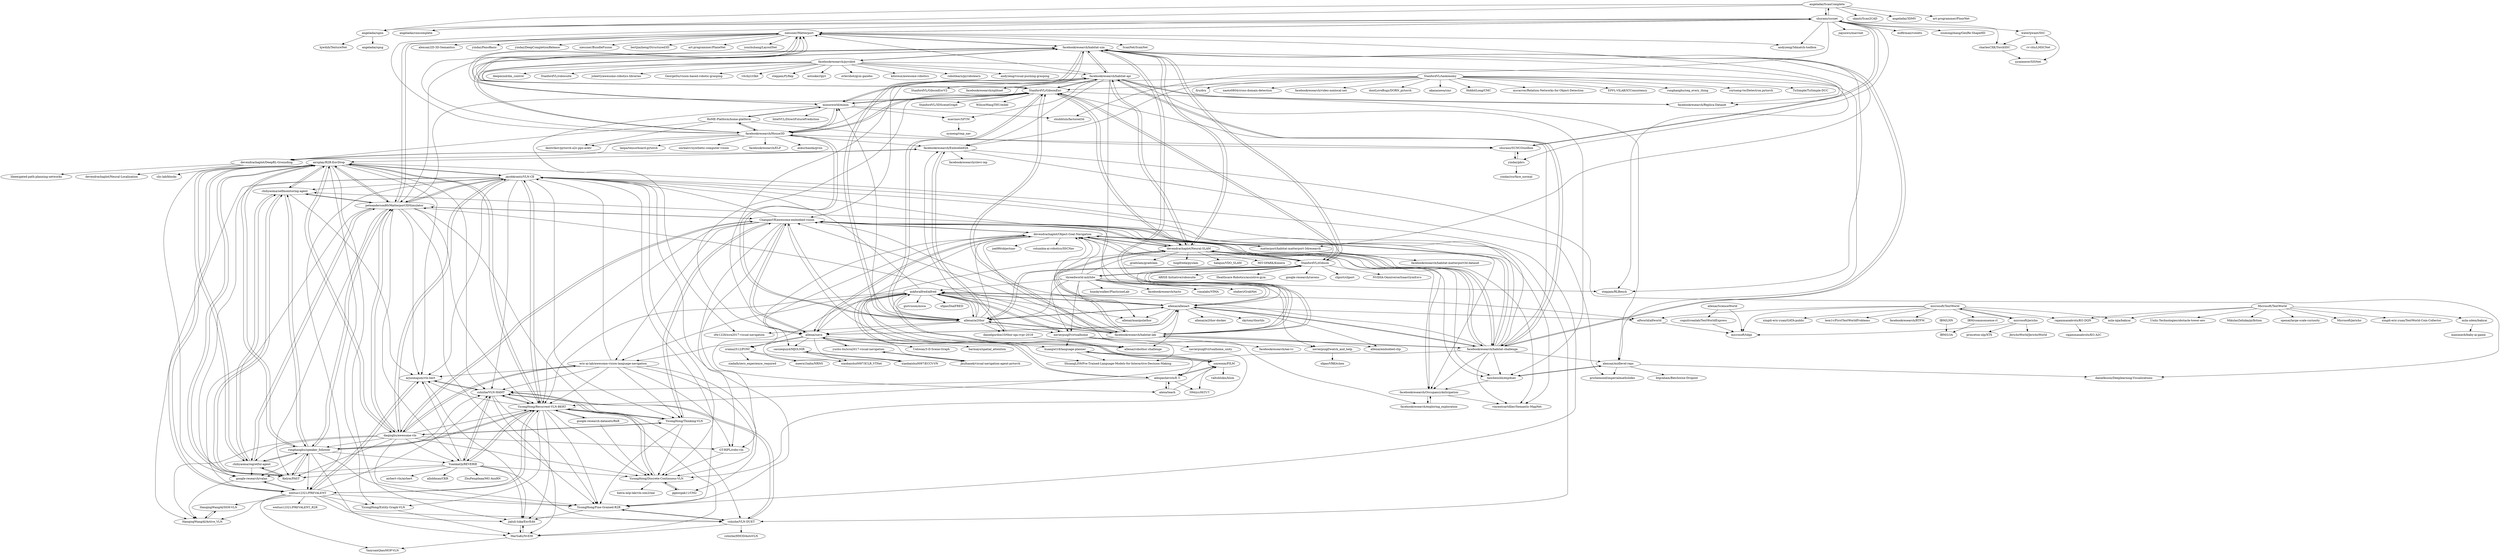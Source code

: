 digraph G {
"angeladai/ScanComplete" -> "angeladai/sgnn"
"angeladai/ScanComplete" -> "shurans/sscnet"
"angeladai/ScanComplete" -> "angeladai/cnncomplete" ["e"=1]
"angeladai/ScanComplete" -> "skanti/Scan2CAD" ["e"=1]
"angeladai/ScanComplete" -> "angeladai/3DMV" ["e"=1]
"angeladai/ScanComplete" -> "art-programmer/FloorNet" ["e"=1]
"facebookresearch/pyrobot" -> "facebookresearch/habitat-sim"
"facebookresearch/pyrobot" -> "stepjam/RLBench" ["e"=1]
"facebookresearch/pyrobot" -> "jslee02/awesome-robotics-libraries" ["e"=1]
"facebookresearch/pyrobot" -> "GeorgeDu/vision-based-robotic-grasping" ["e"=1]
"facebookresearch/pyrobot" -> "vitchyr/rlkit" ["e"=1]
"facebookresearch/pyrobot" -> "stepjam/PyRep" ["e"=1]
"facebookresearch/pyrobot" -> "astooke/rlpyt" ["e"=1]
"facebookresearch/pyrobot" -> "erlerobot/gym-gazebo" ["e"=1]
"facebookresearch/pyrobot" -> "facebookresearch/habitat-api"
"facebookresearch/pyrobot" -> "kiloreux/awesome-robotics" ["e"=1]
"facebookresearch/pyrobot" -> "robotlearn/pyrobolearn" ["e"=1]
"facebookresearch/pyrobot" -> "andyzeng/visual-pushing-grasping" ["e"=1]
"facebookresearch/pyrobot" -> "deepmind/dm_control" ["e"=1]
"facebookresearch/pyrobot" -> "StanfordVL/GibsonEnv"
"facebookresearch/pyrobot" -> "StanfordVL/robosuite" ["e"=1]
"HoME-Platform/home-platform" -> "minosworld/minos"
"HoME-Platform/home-platform" -> "devendrachaplot/DeepRL-Grounding"
"HoME-Platform/home-platform" -> "shurans/SUNCGtoolbox"
"HoME-Platform/home-platform" -> "ikostrikov/pytorch-a2c-ppo-acktr" ["e"=1]
"HoME-Platform/home-platform" -> "facebookresearch/House3D"
"threedworld-mit/tdw" -> "askforalfred/alfred"
"threedworld-mit/tdw" -> "allenai/allenact"
"threedworld-mit/tdw" -> "StanfordVL/iGibson"
"threedworld-mit/tdw" -> "xavierpuigf/watch_and_help"
"threedworld-mit/tdw" -> "devendrachaplot/Object-Goal-Navigation"
"threedworld-mit/tdw" -> "stepjam/RLBench" ["e"=1]
"threedworld-mit/tdw" -> "devendrachaplot/Neural-SLAM"
"threedworld-mit/tdw" -> "hzaskywalker/PlasticineLab" ["e"=1]
"threedworld-mit/tdw" -> "allenai/ai2thor"
"threedworld-mit/tdw" -> "facebookresearch/tacto" ["e"=1]
"threedworld-mit/tdw" -> "allenai/manipulathor"
"threedworld-mit/tdw" -> "vimalabs/VIMA" ["e"=1]
"threedworld-mit/tdw" -> "otaheri/GrabNet" ["e"=1]
"threedworld-mit/tdw" -> "xavierpuigf/virtualhome"
"facebookresearch/habitat-challenge" -> "facebookresearch/habitat-api"
"facebookresearch/habitat-challenge" -> "facebookresearch/habitat-lab"
"facebookresearch/habitat-challenge" -> "facebookresearch/habitat-sim"
"facebookresearch/habitat-challenge" -> "devendrachaplot/Object-Goal-Navigation"
"facebookresearch/habitat-challenge" -> "allenai/allenact"
"facebookresearch/habitat-challenge" -> "facebookresearch/OccupancyAnticipation"
"facebookresearch/habitat-challenge" -> "devendrachaplot/Neural-SLAM"
"facebookresearch/habitat-challenge" -> "taochenshh/exp4nav"
"facebookresearch/habitat-challenge" -> "vincentcartillier/Semantic-MapNet"
"facebookresearch/habitat-challenge" -> "ChanganVR/awesome-embodied-vision"
"facebookresearch/habitat-challenge" -> "jacobkrantz/VLN-CE"
"facebookresearch/habitat-challenge" -> "alexsax/midlevel-reps"
"facebookresearch/habitat-challenge" -> "askforalfred/alfred"
"facebookresearch/habitat-challenge" -> "chihyaoma/selfmonitoring-agent"
"facebookresearch/habitat-challenge" -> "YicongHong/Recurrent-VLN-BERT"
"facebookresearch/habitat-lab" -> "facebookresearch/habitat-sim"
"facebookresearch/habitat-lab" -> "facebookresearch/habitat-challenge"
"facebookresearch/habitat-lab" -> "devendrachaplot/Object-Goal-Navigation"
"facebookresearch/habitat-lab" -> "jacobkrantz/VLN-CE"
"facebookresearch/habitat-lab" -> "devendrachaplot/Neural-SLAM"
"facebookresearch/habitat-lab" -> "StanfordVL/iGibson"
"facebookresearch/habitat-lab" -> "StanfordVL/GibsonEnv"
"facebookresearch/habitat-lab" -> "allenai/ai2thor"
"facebookresearch/habitat-lab" -> "ChanganVR/awesome-embodied-vision"
"facebookresearch/habitat-lab" -> "eric-ai-lab/awesome-vision-language-navigation"
"facebookresearch/habitat-lab" -> "peteanderson80/Matterport3DSimulator"
"facebookresearch/habitat-lab" -> "askforalfred/alfred"
"facebookresearch/habitat-lab" -> "facebookresearch/eai-vc" ["e"=1]
"facebookresearch/habitat-lab" -> "allenai/allenact"
"facebookresearch/habitat-lab" -> "allenai/embodied-clip"
"facebookresearch/habitat-sim" -> "facebookresearch/habitat-lab"
"facebookresearch/habitat-sim" -> "facebookresearch/habitat-api"
"facebookresearch/habitat-sim" -> "facebookresearch/Replica-Dataset" ["e"=1]
"facebookresearch/habitat-sim" -> "facebookresearch/habitat-challenge"
"facebookresearch/habitat-sim" -> "StanfordVL/GibsonEnv"
"facebookresearch/habitat-sim" -> "devendrachaplot/Neural-SLAM"
"facebookresearch/habitat-sim" -> "niessner/Matterport"
"facebookresearch/habitat-sim" -> "facebookresearch/pyrobot"
"facebookresearch/habitat-sim" -> "allenai/ai2thor"
"facebookresearch/habitat-sim" -> "StanfordVL/iGibson"
"facebookresearch/habitat-sim" -> "facebookresearch/House3D"
"facebookresearch/habitat-sim" -> "peteanderson80/Matterport3DSimulator"
"facebookresearch/habitat-sim" -> "ChanganVR/awesome-embodied-vision"
"facebookresearch/habitat-sim" -> "stepjam/RLBench" ["e"=1]
"facebookresearch/habitat-sim" -> "matterport/habitat-matterport-3dresearch"
"StanfordVL/GibsonEnv" -> "facebookresearch/habitat-sim"
"StanfordVL/GibsonEnv" -> "minosworld/minos"
"StanfordVL/GibsonEnv" -> "facebookresearch/House3D"
"StanfordVL/GibsonEnv" -> "niessner/Matterport"
"StanfordVL/GibsonEnv" -> "facebookresearch/habitat-api"
"StanfordVL/GibsonEnv" -> "StanfordVL/iGibson"
"StanfordVL/GibsonEnv" -> "allenai/ai2thor"
"StanfordVL/GibsonEnv" -> "devendrachaplot/Neural-SLAM"
"StanfordVL/GibsonEnv" -> "facebookresearch/habitat-lab"
"StanfordVL/GibsonEnv" -> "facebookresearch/habitat-challenge"
"StanfordVL/GibsonEnv" -> "peteanderson80/Matterport3DSimulator"
"StanfordVL/GibsonEnv" -> "allenai/savn"
"StanfordVL/GibsonEnv" -> "facebookresearch/Replica-Dataset" ["e"=1]
"StanfordVL/GibsonEnv" -> "StanfordVL/3DSceneGraph" ["e"=1]
"StanfordVL/GibsonEnv" -> "WilsonWangTHU/mbbl" ["e"=1]
"microsoft/TextWorld" -> "microsoft/jericho"
"microsoft/TextWorld" -> "IBM/commonsense-rl"
"microsoft/TextWorld" -> "rajammanabrolu/KG-DQN"
"microsoft/TextWorld" -> "xingdi-eric-yuan/GATA-public"
"microsoft/TextWorld" -> "microsoft/tdqn"
"microsoft/TextWorld" -> "leox1v/FirstTextWorldProblems"
"microsoft/TextWorld" -> "facebookresearch/RTFM"
"microsoft/TextWorld" -> "mila-iqia/babyai" ["e"=1]
"microsoft/TextWorld" -> "alfworld/alfworld"
"facebookresearch/House3D" -> "minosworld/minos"
"facebookresearch/House3D" -> "allenai/ai2thor"
"facebookresearch/House3D" -> "StanfordVL/GibsonEnv"
"facebookresearch/House3D" -> "facebookresearch/EmbodiedQA"
"facebookresearch/House3D" -> "facebookresearch/habitat-sim"
"facebookresearch/House3D" -> "shurans/SUNCGtoolbox"
"facebookresearch/House3D" -> "devendrachaplot/DeepRL-Grounding"
"facebookresearch/House3D" -> "niessner/Matterport"
"facebookresearch/House3D" -> "ikostrikov/pytorch-a2c-ppo-acktr" ["e"=1]
"facebookresearch/House3D" -> "HoME-Platform/home-platform"
"facebookresearch/House3D" -> "unrealcv/synthetic-computer-vision" ["e"=1]
"facebookresearch/House3D" -> "facebookresearch/ELF" ["e"=1]
"facebookresearch/House3D" -> "ankurhanda/gvnn" ["e"=1]
"facebookresearch/House3D" -> "lanpa/tensorboard-pytorch" ["e"=1]
"facebookresearch/House3D" -> "shurans/sscnet"
"devendrachaplot/Neural-SLAM" -> "devendrachaplot/Object-Goal-Navigation"
"devendrachaplot/Neural-SLAM" -> "taochenshh/exp4nav"
"devendrachaplot/Neural-SLAM" -> "facebookresearch/habitat-sim"
"devendrachaplot/Neural-SLAM" -> "facebookresearch/OccupancyAnticipation"
"devendrachaplot/Neural-SLAM" -> "facebookresearch/habitat-challenge"
"devendrachaplot/Neural-SLAM" -> "ChanganVR/awesome-embodied-vision"
"devendrachaplot/Neural-SLAM" -> "gradslam/gradslam" ["e"=1]
"devendrachaplot/Neural-SLAM" -> "facebookresearch/habitat-lab"
"devendrachaplot/Neural-SLAM" -> "luigifreda/pyslam" ["e"=1]
"devendrachaplot/Neural-SLAM" -> "facebookresearch/habitat-api"
"devendrachaplot/Neural-SLAM" -> "StanfordVL/GibsonEnv"
"devendrachaplot/Neural-SLAM" -> "allenai/savn"
"devendrachaplot/Neural-SLAM" -> "halajun/VDO_SLAM" ["e"=1]
"devendrachaplot/Neural-SLAM" -> "StanfordVL/iGibson"
"devendrachaplot/Neural-SLAM" -> "MIT-SPARK/Kimera" ["e"=1]
"YicongHong/Thinking-VLN" -> "YicongHong/Recurrent-VLN-BERT"
"YicongHong/Thinking-VLN" -> "YicongHong/Discrete-Continuous-VLN"
"YicongHong/Thinking-VLN" -> "daqingliu/awesome-vln"
"YicongHong/Thinking-VLN" -> "YicongHong/Fine-Grained-R2R"
"YicongHong/Thinking-VLN" -> "ChanganVR/awesome-embodied-vision"
"yushu-liu/icra2017-visual-navigation" -> "jkulhanek/visual-navigation-agent-pytorch"
"yushu-liu/icra2017-visual-navigation" -> "allenai/savn"
"microsoft/jericho" -> "microsoft/TextWorld"
"microsoft/jericho" -> "princeton-nlp/XTX"
"microsoft/jericho" -> "microsoft/tdqn"
"microsoft/jericho" -> "JerichoWorld/JerichoWorld"
"ChanganVR/awesome-embodied-vision" -> "daqingliu/awesome-vln"
"ChanganVR/awesome-embodied-vision" -> "YicongHong/Thinking-VLN"
"ChanganVR/awesome-embodied-vision" -> "devendrachaplot/Object-Goal-Navigation"
"ChanganVR/awesome-embodied-vision" -> "jacobkrantz/VLN-CE"
"ChanganVR/awesome-embodied-vision" -> "YicongHong/Recurrent-VLN-BERT"
"ChanganVR/awesome-embodied-vision" -> "facebookresearch/OccupancyAnticipation"
"ChanganVR/awesome-embodied-vision" -> "vincentcartillier/Semantic-MapNet"
"ChanganVR/awesome-embodied-vision" -> "allenai/savn"
"ChanganVR/awesome-embodied-vision" -> "peteanderson80/Matterport3DSimulator"
"ChanganVR/awesome-embodied-vision" -> "YicongHong/Fine-Grained-R2R"
"ChanganVR/awesome-embodied-vision" -> "eric-ai-lab/awesome-vision-language-navigation"
"ChanganVR/awesome-embodied-vision" -> "GT-RIPL/robo-vln"
"ChanganVR/awesome-embodied-vision" -> "devendrachaplot/Neural-SLAM"
"ChanganVR/awesome-embodied-vision" -> "YicongHong/Discrete-Continuous-VLN"
"ChanganVR/awesome-embodied-vision" -> "facebookresearch/habitat-challenge"
"GT-RIPL/robo-vln" -> "YicongHong/Discrete-Continuous-VLN"
"YicongHong/Discrete-Continuous-VLN" -> "ggeorgak11/CM2"
"YicongHong/Discrete-Continuous-VLN" -> "cshizhe/VLN-HAMT"
"YicongHong/Discrete-Continuous-VLN" -> "batra-mlp-lab/vln-sim2real"
"YicongHong/Recurrent-VLN-BERT" -> "cshizhe/VLN-HAMT"
"YicongHong/Recurrent-VLN-BERT" -> "arjunmajum/vln-bert"
"YicongHong/Recurrent-VLN-BERT" -> "jacobkrantz/VLN-CE"
"YicongHong/Recurrent-VLN-BERT" -> "jialuli-luka/EnvEdit"
"YicongHong/Recurrent-VLN-BERT" -> "YicongHong/Discrete-Continuous-VLN"
"YicongHong/Recurrent-VLN-BERT" -> "YuankaiQi/REVERIE"
"YicongHong/Recurrent-VLN-BERT" -> "airsplay/R2R-EnvDrop"
"YicongHong/Recurrent-VLN-BERT" -> "YicongHong/Thinking-VLN"
"YicongHong/Recurrent-VLN-BERT" -> "YicongHong/Fine-Grained-R2R"
"YicongHong/Recurrent-VLN-BERT" -> "cshizhe/VLN-DUET"
"YicongHong/Recurrent-VLN-BERT" -> "MarSaKi/NvEM"
"YicongHong/Recurrent-VLN-BERT" -> "weituo12321/PREVALENT"
"YicongHong/Recurrent-VLN-BERT" -> "google-research-datasets/RxR"
"YicongHong/Recurrent-VLN-BERT" -> "YicongHong/Entity-Graph-VLN"
"YicongHong/Recurrent-VLN-BERT" -> "ronghanghu/speaker_follower"
"YuankaiQi/REVERIE" -> "cshizhe/VLN-HAMT"
"YuankaiQi/REVERIE" -> "YicongHong/Recurrent-VLN-BERT"
"YuankaiQi/REVERIE" -> "cshizhe/VLN-DUET"
"YuankaiQi/REVERIE" -> "YicongHong/Discrete-Continuous-VLN"
"YuankaiQi/REVERIE" -> "arjunmajum/vln-bert"
"YuankaiQi/REVERIE" -> "airbert-vln/airbert"
"YuankaiQi/REVERIE" -> "google-research/valan"
"YuankaiQi/REVERIE" -> "alloldman/CKR"
"YuankaiQi/REVERIE" -> "ZhuFengdaaa/MG-AuxRN"
"YuankaiQi/REVERIE" -> "Kelym/FAST"
"YuankaiQi/REVERIE" -> "jialuli-luka/EnvEdit"
"airsplay/R2R-EnvDrop" -> "ronghanghu/speaker_follower"
"airsplay/R2R-EnvDrop" -> "Kelym/FAST"
"airsplay/R2R-EnvDrop" -> "chihyaoma/regretful-agent"
"airsplay/R2R-EnvDrop" -> "chihyaoma/selfmonitoring-agent"
"airsplay/R2R-EnvDrop" -> "peteanderson80/Matterport3DSimulator"
"airsplay/R2R-EnvDrop" -> "YicongHong/Fine-Grained-R2R"
"airsplay/R2R-EnvDrop" -> "YicongHong/Recurrent-VLN-BERT"
"airsplay/R2R-EnvDrop" -> "arjunmajum/vln-bert"
"airsplay/R2R-EnvDrop" -> "weituo12321/PREVALENT"
"airsplay/R2R-EnvDrop" -> "YicongHong/Entity-Graph-VLN"
"airsplay/R2R-EnvDrop" -> "jialuli-luka/EnvEdit"
"airsplay/R2R-EnvDrop" -> "jacobkrantz/VLN-CE"
"airsplay/R2R-EnvDrop" -> "cshizhe/VLN-HAMT"
"airsplay/R2R-EnvDrop" -> "google-research/valan"
"airsplay/R2R-EnvDrop" -> "daqingliu/awesome-vln"
"chihyaoma/selfmonitoring-agent" -> "chihyaoma/regretful-agent"
"chihyaoma/selfmonitoring-agent" -> "ronghanghu/speaker_follower"
"chihyaoma/selfmonitoring-agent" -> "Kelym/FAST"
"chihyaoma/selfmonitoring-agent" -> "airsplay/R2R-EnvDrop"
"chihyaoma/selfmonitoring-agent" -> "arjunmajum/vln-bert"
"chihyaoma/selfmonitoring-agent" -> "peteanderson80/Matterport3DSimulator"
"cshizhe/VLN-DUET" -> "cshizhe/VLN-HAMT"
"cshizhe/VLN-DUET" -> "MarSaKi/NvEM"
"cshizhe/VLN-DUET" -> "YicongHong/Fine-Grained-R2R"
"cshizhe/VLN-DUET" -> "cshizhe/HM3DAutoVLN"
"cshizhe/VLN-HAMT" -> "cshizhe/VLN-DUET"
"cshizhe/VLN-HAMT" -> "YicongHong/Discrete-Continuous-VLN"
"cshizhe/VLN-HAMT" -> "YicongHong/Recurrent-VLN-BERT"
"cshizhe/VLN-HAMT" -> "YuankaiQi/REVERIE"
"cshizhe/VLN-HAMT" -> "arjunmajum/vln-bert"
"cshizhe/VLN-HAMT" -> "MarSaKi/NvEM"
"cshizhe/VLN-HAMT" -> "YicongHong/Fine-Grained-R2R"
"daqingliu/awesome-vln" -> "YicongHong/Thinking-VLN"
"daqingliu/awesome-vln" -> "ChanganVR/awesome-embodied-vision"
"daqingliu/awesome-vln" -> "airsplay/R2R-EnvDrop"
"daqingliu/awesome-vln" -> "jacobkrantz/VLN-CE"
"daqingliu/awesome-vln" -> "YicongHong/Fine-Grained-R2R"
"daqingliu/awesome-vln" -> "Kelym/FAST"
"daqingliu/awesome-vln" -> "eric-ai-lab/awesome-vision-language-navigation"
"daqingliu/awesome-vln" -> "YicongHong/Recurrent-VLN-BERT"
"daqingliu/awesome-vln" -> "HanqingWangAI/Active_VLN"
"daqingliu/awesome-vln" -> "ronghanghu/speaker_follower"
"daqingliu/awesome-vln" -> "YicongHong/Discrete-Continuous-VLN"
"daqingliu/awesome-vln" -> "peteanderson80/Matterport3DSimulator"
"daqingliu/awesome-vln" -> "chihyaoma/regretful-agent"
"daqingliu/awesome-vln" -> "GT-RIPL/robo-vln"
"daqingliu/awesome-vln" -> "YuankaiQi/REVERIE"
"ggeorgak11/CM2" -> "YicongHong/Discrete-Continuous-VLN"
"jacobkrantz/VLN-CE" -> "YicongHong/Recurrent-VLN-BERT"
"jacobkrantz/VLN-CE" -> "YicongHong/Discrete-Continuous-VLN"
"jacobkrantz/VLN-CE" -> "GT-RIPL/robo-vln"
"jacobkrantz/VLN-CE" -> "airsplay/R2R-EnvDrop"
"jacobkrantz/VLN-CE" -> "google-research/valan"
"jacobkrantz/VLN-CE" -> "YicongHong/Fine-Grained-R2R"
"jacobkrantz/VLN-CE" -> "daqingliu/awesome-vln"
"jacobkrantz/VLN-CE" -> "cshizhe/VLN-DUET"
"jacobkrantz/VLN-CE" -> "YicongHong/Thinking-VLN"
"jacobkrantz/VLN-CE" -> "weituo12321/PREVALENT"
"jacobkrantz/VLN-CE" -> "arjunmajum/vln-bert"
"jacobkrantz/VLN-CE" -> "cshizhe/VLN-HAMT"
"jacobkrantz/VLN-CE" -> "chihyaoma/selfmonitoring-agent"
"jacobkrantz/VLN-CE" -> "HanqingWangAI/Active_VLN"
"jacobkrantz/VLN-CE" -> "peteanderson80/Matterport3DSimulator"
"peteanderson80/Matterport3DSimulator" -> "airsplay/R2R-EnvDrop"
"peteanderson80/Matterport3DSimulator" -> "ronghanghu/speaker_follower"
"peteanderson80/Matterport3DSimulator" -> "YicongHong/Recurrent-VLN-BERT"
"peteanderson80/Matterport3DSimulator" -> "chihyaoma/selfmonitoring-agent"
"peteanderson80/Matterport3DSimulator" -> "Kelym/FAST"
"peteanderson80/Matterport3DSimulator" -> "chihyaoma/regretful-agent"
"peteanderson80/Matterport3DSimulator" -> "jacobkrantz/VLN-CE"
"peteanderson80/Matterport3DSimulator" -> "YuankaiQi/REVERIE"
"peteanderson80/Matterport3DSimulator" -> "daqingliu/awesome-vln"
"peteanderson80/Matterport3DSimulator" -> "YicongHong/Fine-Grained-R2R"
"peteanderson80/Matterport3DSimulator" -> "weituo12321/PREVALENT"
"peteanderson80/Matterport3DSimulator" -> "niessner/Matterport"
"peteanderson80/Matterport3DSimulator" -> "ChanganVR/awesome-embodied-vision"
"peteanderson80/Matterport3DSimulator" -> "arjunmajum/vln-bert"
"peteanderson80/Matterport3DSimulator" -> "YicongHong/Thinking-VLN"
"weituo12321/PREVALENT" -> "arjunmajum/vln-bert"
"weituo12321/PREVALENT" -> "HanqingWangAI/SSM-VLN"
"weituo12321/PREVALENT" -> "weituo12321/PREVALENT_R2R"
"weituo12321/PREVALENT" -> "google-research/valan"
"weituo12321/PREVALENT" -> "jialuli-luka/EnvEdit"
"weituo12321/PREVALENT" -> "YicongHong/Entity-Graph-VLN"
"weituo12321/PREVALENT" -> "cshizhe/VLN-DUET"
"weituo12321/PREVALENT" -> "YicongHong/Recurrent-VLN-BERT"
"weituo12321/PREVALENT" -> "YicongHong/Fine-Grained-R2R"
"weituo12321/PREVALENT" -> "HanqingWangAI/Active_VLN"
"weituo12321/PREVALENT" -> "airsplay/R2R-EnvDrop"
"weituo12321/PREVALENT" -> "cshizhe/VLN-HAMT"
"weituo12321/PREVALENT" -> "YanyuanQiao/HOP-VLN"
"IBM/commonsense-rl" -> "IBM/LOA"
"facebookresearch/habitat-api" -> "facebookresearch/habitat-sim"
"facebookresearch/habitat-api" -> "facebookresearch/habitat-challenge"
"facebookresearch/habitat-api" -> "alexsax/midlevel-reps"
"facebookresearch/habitat-api" -> "minosworld/minos"
"facebookresearch/habitat-api" -> "StanfordVL/GibsonEnv"
"facebookresearch/habitat-api" -> "facebookresearch/Replica-Dataset" ["e"=1]
"facebookresearch/habitat-api" -> "taochenshh/exp4nav"
"facebookresearch/habitat-api" -> "devendrachaplot/Neural-SLAM"
"facebookresearch/habitat-api" -> "facebookresearch/EmbodiedQA"
"facebookresearch/habitat-api" -> "nsavinov/SPTM"
"facebookresearch/habitat-api" -> "allenai/savn"
"facebookresearch/habitat-api" -> "niessner/Matterport"
"facebookresearch/habitat-api" -> "StanfordVL/GibsonEnvV2"
"facebookresearch/habitat-api" -> "allenai/allenact"
"facebookresearch/habitat-api" -> "facebookresearch/splitnet"
"matterport/habitat-matterport-3dresearch" -> "facebookresearch/habitat-matterport3d-dataset"
"matterport/habitat-matterport-3dresearch" -> "devendrachaplot/Object-Goal-Navigation"
"niessner/Matterport" -> "ScanNet/ScanNet" ["e"=1]
"niessner/Matterport" -> "facebookresearch/Replica-Dataset" ["e"=1]
"niessner/Matterport" -> "peteanderson80/Matterport3DSimulator"
"niessner/Matterport" -> "facebookresearch/habitat-sim"
"niessner/Matterport" -> "minosworld/minos"
"niessner/Matterport" -> "alexsax/2D-3D-Semantics" ["e"=1]
"niessner/Matterport" -> "StanfordVL/GibsonEnv"
"niessner/Matterport" -> "yindaz/PanoBasic" ["e"=1]
"niessner/Matterport" -> "yindaz/DeepCompletionRelease" ["e"=1]
"niessner/Matterport" -> "niessner/BundleFusion" ["e"=1]
"niessner/Matterport" -> "shurans/sscnet"
"niessner/Matterport" -> "andyzeng/3dmatch-toolbox" ["e"=1]
"niessner/Matterport" -> "bertjiazheng/Structured3D" ["e"=1]
"niessner/Matterport" -> "art-programmer/PlaneNet" ["e"=1]
"niessner/Matterport" -> "zouchuhang/LayoutNet" ["e"=1]
"chihyaoma/regretful-agent" -> "chihyaoma/selfmonitoring-agent"
"chihyaoma/regretful-agent" -> "Kelym/FAST"
"chihyaoma/regretful-agent" -> "airsplay/R2R-EnvDrop"
"chihyaoma/regretful-agent" -> "ronghanghu/speaker_follower"
"chihyaoma/regretful-agent" -> "google-research/valan"
"chihyaoma/regretful-agent" -> "peteanderson80/Matterport3DSimulator"
"StanfordVL/taskonomy" -> "msracver/Relation-Networks-for-Object-Detection" ["e"=1]
"StanfordVL/taskonomy" -> "EPFL-VILAB/XTConsistency"
"StanfordVL/taskonomy" -> "ronghanghu/seg_every_thing" ["e"=1]
"StanfordVL/taskonomy" -> "roytseng-tw/Detectron.pytorch" ["e"=1]
"StanfordVL/taskonomy" -> "facebookresearch/EmbodiedQA"
"StanfordVL/taskonomy" -> "TuSimple/TuSimple-DUC" ["e"=1]
"StanfordVL/taskonomy" -> "alexsax/midlevel-reps"
"StanfordVL/taskonomy" -> "fyu/drn" ["e"=1]
"StanfordVL/taskonomy" -> "naoto0804/cross-domain-detection" ["e"=1]
"StanfordVL/taskonomy" -> "StanfordVL/GibsonEnv"
"StanfordVL/taskonomy" -> "facebookresearch/video-nonlocal-net" ["e"=1]
"StanfordVL/taskonomy" -> "dontLoveBugs/DORN_pytorch" ["e"=1]
"StanfordVL/taskonomy" -> "facebookresearch/House3D"
"StanfordVL/taskonomy" -> "akanazawa/cmr" ["e"=1]
"StanfordVL/taskonomy" -> "HobbitLong/CMC" ["e"=1]
"huangwl18/language-planner" -> "ShuangLI59/Pre-Trained-Language-Models-for-Interactive-Decision-Making"
"huangwl18/language-planner" -> "soyeonm/FILM"
"huangwl18/language-planner" -> "alexpashevich/E.T."
"StanfordVL/iGibson" -> "ARISE-Initiative/robosuite" ["e"=1]
"StanfordVL/iGibson" -> "StanfordVL/GibsonEnv"
"StanfordVL/iGibson" -> "Healthcare-Robotics/assistive-gym" ["e"=1]
"StanfordVL/iGibson" -> "facebookresearch/habitat-lab"
"StanfordVL/iGibson" -> "facebookresearch/habitat-sim"
"StanfordVL/iGibson" -> "google-research/ravens" ["e"=1]
"StanfordVL/iGibson" -> "xavierpuigf/virtualhome"
"StanfordVL/iGibson" -> "threedworld-mit/tdw"
"StanfordVL/iGibson" -> "devendrachaplot/Object-Goal-Navigation"
"StanfordVL/iGibson" -> "allenai/ai2thor"
"StanfordVL/iGibson" -> "cliport/cliport" ["e"=1]
"StanfordVL/iGibson" -> "devendrachaplot/Neural-SLAM"
"StanfordVL/iGibson" -> "ChanganVR/awesome-embodied-vision"
"StanfordVL/iGibson" -> "allenai/allenact"
"StanfordVL/iGibson" -> "NVIDIA-Omniverse/IsaacGymEnvs" ["e"=1]
"alfworld/alfworld" -> "microsoft/tdqn"
"devendrachaplot/DeepRL-Grounding" -> "facebookresearch/EmbodiedQA"
"devendrachaplot/DeepRL-Grounding" -> "devendrachaplot/Neural-Localization" ["e"=1]
"devendrachaplot/DeepRL-Grounding" -> "clic-lab/blocks"
"devendrachaplot/DeepRL-Grounding" -> "lileee/gated-path-planning-networks"
"shurans/sscnet" -> "shurans/SUNCGtoolbox"
"shurans/sscnet" -> "angeladai/cnncomplete" ["e"=1]
"shurans/sscnet" -> "jiajunwu/marrnet" ["e"=1]
"shurans/sscnet" -> "angeladai/ScanComplete"
"shurans/sscnet" -> "angeladai/sgnn"
"shurans/sscnet" -> "waterljwant/SSC"
"shurans/sscnet" -> "yindaz/pbrs"
"shurans/sscnet" -> "shubhtuls/factored3d" ["e"=1]
"shurans/sscnet" -> "mdfirman/voxlets"
"shurans/sscnet" -> "niessner/Matterport"
"shurans/sscnet" -> "charlesCXK/TorchSSC"
"shurans/sscnet" -> "xiumingzhang/GenRe-ShapeHD" ["e"=1]
"shurans/sscnet" -> "andyzeng/3dmatch-toolbox" ["e"=1]
"arjunmajum/vln-bert" -> "jialuli-luka/EnvEdit"
"arjunmajum/vln-bert" -> "weituo12321/PREVALENT"
"arjunmajum/vln-bert" -> "cshizhe/VLN-HAMT"
"alexsax/midlevel-reps" -> "danielkunin/Deeplearning-Visualizations" ["e"=1]
"alexsax/midlevel-reps" -> "prichemond/imperialmathslides" ["e"=1]
"alexsax/midlevel-reps" -> "taochenshh/exp4nav"
"alexsax/midlevel-reps" -> "btgraham/Batchwise-Dropout" ["e"=1]
"nsavinov/SPTM" -> "xymeng/rmp_nav"
"allenai/ai2thor" -> "askforalfred/alfred"
"allenai/ai2thor" -> "allenai/allenact"
"allenai/ai2thor" -> "facebookresearch/House3D"
"allenai/ai2thor" -> "danielgordon10/thor-iqa-cvpr-2018"
"allenai/ai2thor" -> "allenai/savn"
"allenai/ai2thor" -> "facebookresearch/habitat-sim"
"allenai/ai2thor" -> "StanfordVL/GibsonEnv"
"allenai/ai2thor" -> "ChanganVR/awesome-embodied-vision"
"allenai/ai2thor" -> "facebookresearch/EmbodiedQA"
"allenai/ai2thor" -> "devendrachaplot/Object-Goal-Navigation"
"allenai/ai2thor" -> "StanfordVL/iGibson"
"allenai/ai2thor" -> "xavierpuigf/virtualhome"
"allenai/ai2thor" -> "facebookresearch/habitat-lab"
"allenai/ai2thor" -> "zfw1226/icra2017-visual-navigation"
"allenai/ai2thor" -> "minosworld/minos"
"Microsoft/TextWorld" -> "rajammanabrolu/KG-DQN"
"Microsoft/TextWorld" -> "Microsoft/jericho"
"Microsoft/TextWorld" -> "xingdi-eric-yuan/TextWorld-Coin-Collector"
"Microsoft/TextWorld" -> "mila-udem/babyai"
"Microsoft/TextWorld" -> "Unity-Technologies/obstacle-tower-env" ["e"=1]
"Microsoft/TextWorld" -> "MikulasZelinka/pyfiction"
"Microsoft/TextWorld" -> "mila-iqia/babyai" ["e"=1]
"Microsoft/TextWorld" -> "openai/large-scale-curiosity" ["e"=1]
"alexa/teach" -> "alexpashevich/E.T."
"alexa/teach" -> "soyeonm/FILM"
"alexpashevich/E.T." -> "594zyc/HiTUT"
"alexpashevich/E.T." -> "askforalfred/alfred"
"alexpashevich/E.T." -> "alexa/teach"
"alexpashevich/E.T." -> "soyeonm/FILM"
"alexpashevich/E.T." -> "cshizhe/VLN-HAMT"
"askforalfred/alfred" -> "alexpashevich/E.T."
"askforalfred/alfred" -> "soyeonm/FILM"
"askforalfred/alfred" -> "alfworld/alfworld"
"askforalfred/alfred" -> "allenai/ai2thor"
"askforalfred/alfred" -> "alexa/teach"
"askforalfred/alfred" -> "huangwl18/language-planner"
"askforalfred/alfred" -> "allenai/allenact"
"askforalfred/alfred" -> "gistvision/moca"
"askforalfred/alfred" -> "YicongHong/Recurrent-VLN-BERT"
"askforalfred/alfred" -> "xfgao/DialFRED"
"askforalfred/alfred" -> "jacobkrantz/VLN-CE"
"askforalfred/alfred" -> "allenai/manipulathor"
"askforalfred/alfred" -> "eric-ai-lab/awesome-vision-language-navigation"
"askforalfred/alfred" -> "xavierpuigf/virtualhome"
"askforalfred/alfred" -> "ShuangLI59/Pre-Trained-Language-Models-for-Interactive-Decision-Making"
"allenai/savn" -> "xiaobaishu0097/ECCV-VN"
"allenai/savn" -> "yushu-liu/icra2017-visual-navigation"
"allenai/savn" -> "allenai/robothor-challenge"
"allenai/savn" -> "devendrachaplot/Object-Goal-Navigation"
"allenai/savn" -> "xiaobaishu0097/ICLR_VTNet"
"allenai/savn" -> "jkulhanek/visual-navigation-agent-pytorch"
"allenai/savn" -> "Uehwan/3-D-Scene-Graph" ["e"=1]
"allenai/savn" -> "ChanganVR/awesome-embodied-vision"
"allenai/savn" -> "cassieqiuyd/MJOLNIR"
"allenai/savn" -> "srama2512/PONI"
"allenai/savn" -> "barmayo/spatial_attention"
"allenai/savn" -> "allenai/allenact"
"facebookresearch/OccupancyAnticipation" -> "facebookresearch/exploring_exploration"
"facebookresearch/OccupancyAnticipation" -> "vincentcartillier/Semantic-MapNet"
"devendrachaplot/Object-Goal-Navigation" -> "srama2512/PONI"
"devendrachaplot/Object-Goal-Navigation" -> "devendrachaplot/Neural-SLAM"
"devendrachaplot/Object-Goal-Navigation" -> "joel99/objectnav"
"devendrachaplot/Object-Goal-Navigation" -> "facebookresearch/OccupancyAnticipation"
"devendrachaplot/Object-Goal-Navigation" -> "facebookresearch/exploring_exploration"
"devendrachaplot/Object-Goal-Navigation" -> "cassieqiuyd/MJOLNIR"
"devendrachaplot/Object-Goal-Navigation" -> "allenai/savn"
"devendrachaplot/Object-Goal-Navigation" -> "ChanganVR/awesome-embodied-vision"
"devendrachaplot/Object-Goal-Navigation" -> "taochenshh/exp4nav"
"devendrachaplot/Object-Goal-Navigation" -> "facebookresearch/habitat-challenge"
"devendrachaplot/Object-Goal-Navigation" -> "matterport/habitat-matterport-3dresearch"
"devendrachaplot/Object-Goal-Navigation" -> "vincentcartillier/Semantic-MapNet"
"devendrachaplot/Object-Goal-Navigation" -> "columbia-ai-robotics/SSCNav"
"devendrachaplot/Object-Goal-Navigation" -> "allenai/robothor-challenge"
"eric-ai-lab/awesome-vision-language-navigation" -> "cshizhe/VLN-HAMT"
"eric-ai-lab/awesome-vision-language-navigation" -> "YicongHong/Recurrent-VLN-BERT"
"eric-ai-lab/awesome-vision-language-navigation" -> "YicongHong/Discrete-Continuous-VLN"
"eric-ai-lab/awesome-vision-language-navigation" -> "daqingliu/awesome-vln"
"eric-ai-lab/awesome-vision-language-navigation" -> "jacobkrantz/VLN-CE"
"eric-ai-lab/awesome-vision-language-navigation" -> "ggeorgak11/CM2"
"eric-ai-lab/awesome-vision-language-navigation" -> "YicongHong/Thinking-VLN"
"eric-ai-lab/awesome-vision-language-navigation" -> "GT-RIPL/robo-vln"
"eric-ai-lab/awesome-vision-language-navigation" -> "arjunmajum/vln-bert"
"IBM/LNN" -> "IBM/LOA"
"YicongHong/Entity-Graph-VLN" -> "MarSaKi/NvEM"
"rajammanabrolu/KG-DQN" -> "rajammanabrolu/KG-A2C"
"google-research/valan" -> "weituo12321/PREVALENT"
"google-research/valan" -> "HanqingWangAI/Active_VLN"
"mila-udem/babyai" -> "maximecb/baby-ai-game"
"facebookresearch/EmbodiedQA" -> "danielgordon10/thor-iqa-cvpr-2018"
"facebookresearch/EmbodiedQA" -> "devendrachaplot/DeepRL-Grounding"
"facebookresearch/EmbodiedQA" -> "airsplay/R2R-EnvDrop"
"facebookresearch/EmbodiedQA" -> "facebookresearch/clevr-iep" ["e"=1]
"facebookresearch/EmbodiedQA" -> "danielkunin/Deeplearning-Visualizations" ["e"=1]
"facebookresearch/EmbodiedQA" -> "prichemond/imperialmathslides" ["e"=1]
"xavierpuigf/virtualhome" -> "xavierpuigf/watch_and_help"
"xavierpuigf/virtualhome" -> "xavierpuigf/virtualhome_unity"
"xavierpuigf/virtualhome" -> "askforalfred/alfred"
"xavierpuigf/virtualhome" -> "huangwl18/language-planner"
"xavierpuigf/virtualhome" -> "ShuangLI59/Pre-Trained-Language-Models-for-Interactive-Decision-Making"
"minosworld/minos" -> "HoME-Platform/home-platform"
"minosworld/minos" -> "facebookresearch/House3D"
"minosworld/minos" -> "StanfordVL/GibsonEnv"
"minosworld/minos" -> "nsavinov/SPTM"
"minosworld/minos" -> "niessner/Matterport"
"minosworld/minos" -> "shubhtuls/factored3d" ["e"=1]
"minosworld/minos" -> "facebookresearch/habitat-api"
"minosworld/minos" -> "zfw1226/icra2017-visual-navigation"
"minosworld/minos" -> "IntelVCL/DirectFuturePrediction" ["e"=1]
"allenai/allenact" -> "askforalfred/alfred"
"allenai/allenact" -> "allenai/manipulathor"
"allenai/allenact" -> "allenai/ai2thor"
"allenai/allenact" -> "facebookresearch/habitat-challenge"
"allenai/allenact" -> "allenai/ai2thor-docker"
"allenai/allenact" -> "alfworld/alfworld"
"allenai/allenact" -> "allenai/savn"
"allenai/allenact" -> "devendrachaplot/Object-Goal-Navigation"
"allenai/allenact" -> "allenai/embodied-clip"
"allenai/allenact" -> "allenai/robothor-challenge"
"allenai/allenact" -> "zkytony/thortils"
"allenai/allenact" -> "ChanganVR/awesome-embodied-vision"
"waterljwant/SSC" -> "charlesCXK/TorchSSC"
"waterljwant/SSC" -> "yjcaimeow/SISNet"
"waterljwant/SSC" -> "cv-rits/LMSCNet" ["e"=1]
"soyeonm/FILM" -> "594zyc/HiTUT"
"soyeonm/FILM" -> "askforalfred/alfred"
"soyeonm/FILM" -> "alexpashevich/E.T."
"soyeonm/FILM" -> "valtsblukis/hlsm"
"soyeonm/FILM" -> "huangwl18/language-planner"
"Kelym/FAST" -> "chihyaoma/regretful-agent"
"Kelym/FAST" -> "airsplay/R2R-EnvDrop"
"Kelym/FAST" -> "ronghanghu/speaker_follower"
"Kelym/FAST" -> "chihyaoma/selfmonitoring-agent"
"ronghanghu/speaker_follower" -> "airsplay/R2R-EnvDrop"
"ronghanghu/speaker_follower" -> "chihyaoma/selfmonitoring-agent"
"ronghanghu/speaker_follower" -> "Kelym/FAST"
"ronghanghu/speaker_follower" -> "chihyaoma/regretful-agent"
"ronghanghu/speaker_follower" -> "YicongHong/Recurrent-VLN-BERT"
"ronghanghu/speaker_follower" -> "peteanderson80/Matterport3DSimulator"
"ronghanghu/speaker_follower" -> "cshizhe/VLN-HAMT"
"ronghanghu/speaker_follower" -> "weituo12321/PREVALENT"
"ronghanghu/speaker_follower" -> "YicongHong/Fine-Grained-R2R"
"ronghanghu/speaker_follower" -> "google-research/valan"
"ronghanghu/speaker_follower" -> "MarSaKi/NvEM"
"ronghanghu/speaker_follower" -> "YuankaiQi/REVERIE"
"allenai/ScienceWorld" -> "cognitiveailab/TextWorldExpress"
"allenai/ScienceWorld" -> "microsoft/tdqn"
"facebookresearch/exploring_exploration" -> "facebookresearch/OccupancyAnticipation"
"shurans/SUNCGtoolbox" -> "yindaz/pbrs"
"shurans/SUNCGtoolbox" -> "shurans/sscnet"
"yindaz/pbrs" -> "shurans/SUNCGtoolbox"
"yindaz/pbrs" -> "yindaz/surface_normal"
"taochenshh/exp4nav" -> "facebookresearch/OccupancyAnticipation"
"taochenshh/exp4nav" -> "alexsax/midlevel-reps"
"google-research-datasets/RxR" -> "YicongHong/Recurrent-VLN-BERT"
"google-research-datasets/RxR" -> "YicongHong/Discrete-Continuous-VLN"
"jkulhanek/visual-navigation-agent-pytorch" -> "yushu-liu/icra2017-visual-navigation"
"xavierpuigf/watch_and_help" -> "xfgao/VRKitchen"
"xiaobaishu0097/ECCV-VN" -> "cassieqiuyd/MJOLNIR"
"HanqingWangAI/SSM-VLN" -> "HanqingWangAI/Active_VLN"
"cassieqiuyd/MJOLNIR" -> "xiaobaishu0097/ECCV-VN"
"cassieqiuyd/MJOLNIR" -> "xiaobaishu0097/ICLR_VTNet"
"MarSaKi/NvEM" -> "jialuli-luka/EnvEdit"
"MarSaKi/NvEM" -> "YanyuanQiao/HOP-VLN"
"cognitiveailab/TextWorldExpress" -> "microsoft/tdqn"
"YicongHong/Fine-Grained-R2R" -> "jialuli-luka/EnvEdit"
"YicongHong/Fine-Grained-R2R" -> "cshizhe/VLN-DUET"
"jialuli-luka/EnvEdit" -> "MarSaKi/NvEM"
"angeladai/sgnn" -> "angeladai/spsg"
"angeladai/sgnn" -> "hjwdzh/TextureNet" ["e"=1]
"srama2512/PONI" -> "ziadalh/zero_experience_required"
"srama2512/PONI" -> "xiaobaishu0097/ICLR_VTNet"
"srama2512/PONI" -> "meera1hahn/NRNS"
"danielgordon10/thor-iqa-cvpr-2018" -> "allenai/robothor-challenge"
"danielgordon10/thor-iqa-cvpr-2018" -> "facebookresearch/EmbodiedQA"
"charlesCXK/TorchSSC" -> "yjcaimeow/SISNet"
"HanqingWangAI/Active_VLN" -> "HanqingWangAI/SSM-VLN"
"angeladai/ScanComplete" ["l"="24.501,36.53"]
"angeladai/sgnn" ["l"="24.472,36.524"]
"shurans/sscnet" ["l"="24.538,36.518"]
"angeladai/cnncomplete" ["l"="32.921,43.227"]
"skanti/Scan2CAD" ["l"="30.675,44.52"]
"angeladai/3DMV" ["l"="30.681,44.556"]
"art-programmer/FloorNet" ["l"="22.902,-24.912"]
"facebookresearch/pyrobot" ["l"="24.621,36.597"]
"facebookresearch/habitat-sim" ["l"="24.664,36.558"]
"stepjam/RLBench" ["l"="25.39,35.841"]
"jslee02/awesome-robotics-libraries" ["l"="29.134,41.746"]
"GeorgeDu/vision-based-robotic-grasping" ["l"="31.625,42.351"]
"vitchyr/rlkit" ["l"="25.152,35.881"]
"stepjam/PyRep" ["l"="25.385,35.86"]
"astooke/rlpyt" ["l"="25.174,35.911"]
"erlerobot/gym-gazebo" ["l"="25.254,35.913"]
"facebookresearch/habitat-api" ["l"="24.649,36.542"]
"kiloreux/awesome-robotics" ["l"="29.161,41.766"]
"robotlearn/pyrobolearn" ["l"="25.441,35.866"]
"andyzeng/visual-pushing-grasping" ["l"="31.598,42.365"]
"deepmind/dm_control" ["l"="25.149,35.865"]
"StanfordVL/GibsonEnv" ["l"="24.664,36.536"]
"StanfordVL/robosuite" ["l"="25.372,35.848"]
"HoME-Platform/home-platform" ["l"="24.588,36.504"]
"minosworld/minos" ["l"="24.632,36.518"]
"devendrachaplot/DeepRL-Grounding" ["l"="24.574,36.535"]
"shurans/SUNCGtoolbox" ["l"="24.554,36.498"]
"ikostrikov/pytorch-a2c-ppo-acktr" ["l"="25.045,35.899"]
"facebookresearch/House3D" ["l"="24.609,36.524"]
"threedworld-mit/tdw" ["l"="24.743,36.517"]
"askforalfred/alfred" ["l"="24.765,36.55"]
"allenai/allenact" ["l"="24.733,36.534"]
"StanfordVL/iGibson" ["l"="24.711,36.534"]
"xavierpuigf/watch_and_help" ["l"="24.78,36.493"]
"devendrachaplot/Object-Goal-Navigation" ["l"="24.716,36.523"]
"devendrachaplot/Neural-SLAM" ["l"="24.692,36.542"]
"hzaskywalker/PlasticineLab" ["l"="-11.316,26.866"]
"allenai/ai2thor" ["l"="24.689,36.524"]
"facebookresearch/tacto" ["l"="25.644,35.857"]
"allenai/manipulathor" ["l"="24.768,36.532"]
"vimalabs/VIMA" ["l"="25.527,35.787"]
"otaheri/GrabNet" ["l"="35.737,35.284"]
"xavierpuigf/virtualhome" ["l"="24.772,36.52"]
"facebookresearch/habitat-challenge" ["l"="24.699,36.562"]
"facebookresearch/habitat-lab" ["l"="24.711,36.552"]
"facebookresearch/OccupancyAnticipation" ["l"="24.725,36.547"]
"taochenshh/exp4nav" ["l"="24.681,36.562"]
"vincentcartillier/Semantic-MapNet" ["l"="24.733,36.556"]
"ChanganVR/awesome-embodied-vision" ["l"="24.719,36.566"]
"jacobkrantz/VLN-CE" ["l"="24.725,36.595"]
"alexsax/midlevel-reps" ["l"="24.648,36.574"]
"chihyaoma/selfmonitoring-agent" ["l"="24.689,36.606"]
"YicongHong/Recurrent-VLN-BERT" ["l"="24.735,36.605"]
"eric-ai-lab/awesome-vision-language-navigation" ["l"="24.741,36.585"]
"peteanderson80/Matterport3DSimulator" ["l"="24.695,36.591"]
"facebookresearch/eai-vc" ["l"="25.578,35.788"]
"allenai/embodied-clip" ["l"="24.747,36.55"]
"facebookresearch/Replica-Dataset" ["l"="33.319,43.244"]
"niessner/Matterport" ["l"="24.621,36.552"]
"matterport/habitat-matterport-3dresearch" ["l"="24.683,36.494"]
"allenai/savn" ["l"="24.712,36.508"]
"StanfordVL/3DSceneGraph" ["l"="30.992,44.493"]
"WilsonWangTHU/mbbl" ["l"="25.227,35.773"]
"microsoft/TextWorld" ["l"="24.945,36.51"]
"microsoft/jericho" ["l"="24.938,36.489"]
"IBM/commonsense-rl" ["l"="24.982,36.487"]
"rajammanabrolu/KG-DQN" ["l"="25.02,36.519"]
"xingdi-eric-yuan/GATA-public" ["l"="24.97,36.522"]
"microsoft/tdqn" ["l"="24.905,36.504"]
"leox1v/FirstTextWorldProblems" ["l"="24.969,36.507"]
"facebookresearch/RTFM" ["l"="24.95,36.533"]
"mila-iqia/babyai" ["l"="25.214,35.725"]
"alfworld/alfworld" ["l"="24.843,36.523"]
"facebookresearch/EmbodiedQA" ["l"="24.628,36.536"]
"unrealcv/synthetic-computer-vision" ["l"="-13.496,41.118"]
"facebookresearch/ELF" ["l"="25.017,35.849"]
"ankurhanda/gvnn" ["l"="26.828,34.374"]
"lanpa/tensorboard-pytorch" ["l"="34.262,35.363"]
"gradslam/gradslam" ["l"="30.526,43.111"]
"luigifreda/pyslam" ["l"="30.482,43.068"]
"halajun/VDO_SLAM" ["l"="30.464,43.161"]
"MIT-SPARK/Kimera" ["l"="30.443,43.135"]
"YicongHong/Thinking-VLN" ["l"="24.725,36.585"]
"YicongHong/Discrete-Continuous-VLN" ["l"="24.752,36.599"]
"daqingliu/awesome-vln" ["l"="24.715,36.599"]
"YicongHong/Fine-Grained-R2R" ["l"="24.724,36.607"]
"yushu-liu/icra2017-visual-navigation" ["l"="24.709,36.474"]
"jkulhanek/visual-navigation-agent-pytorch" ["l"="24.72,36.463"]
"princeton-nlp/XTX" ["l"="24.939,36.469"]
"JerichoWorld/JerichoWorld" ["l"="24.958,36.474"]
"GT-RIPL/robo-vln" ["l"="24.755,36.588"]
"ggeorgak11/CM2" ["l"="24.772,36.597"]
"cshizhe/VLN-HAMT" ["l"="24.744,36.61"]
"batra-mlp-lab/vln-sim2real" ["l"="24.788,36.611"]
"arjunmajum/vln-bert" ["l"="24.724,36.613"]
"jialuli-luka/EnvEdit" ["l"="24.728,36.628"]
"YuankaiQi/REVERIE" ["l"="24.735,36.624"]
"airsplay/R2R-EnvDrop" ["l"="24.704,36.607"]
"cshizhe/VLN-DUET" ["l"="24.749,36.621"]
"MarSaKi/NvEM" ["l"="24.743,36.632"]
"weituo12321/PREVALENT" ["l"="24.72,36.625"]
"google-research-datasets/RxR" ["l"="24.769,36.617"]
"YicongHong/Entity-Graph-VLN" ["l"="24.728,36.638"]
"ronghanghu/speaker_follower" ["l"="24.709,36.618"]
"airbert-vln/airbert" ["l"="24.76,36.655"]
"google-research/valan" ["l"="24.701,36.633"]
"alloldman/CKR" ["l"="24.761,36.643"]
"ZhuFengdaaa/MG-AuxRN" ["l"="24.744,36.66"]
"Kelym/FAST" ["l"="24.696,36.621"]
"chihyaoma/regretful-agent" ["l"="24.683,36.618"]
"cshizhe/HM3DAutoVLN" ["l"="24.776,36.636"]
"HanqingWangAI/Active_VLN" ["l"="24.713,36.637"]
"HanqingWangAI/SSM-VLN" ["l"="24.707,36.653"]
"weituo12321/PREVALENT_R2R" ["l"="24.721,36.653"]
"YanyuanQiao/HOP-VLN" ["l"="24.736,36.649"]
"IBM/LOA" ["l"="25.006,36.466"]
"nsavinov/SPTM" ["l"="24.621,36.488"]
"StanfordVL/GibsonEnvV2" ["l"="24.633,36.501"]
"facebookresearch/splitnet" ["l"="24.614,36.57"]
"facebookresearch/habitat-matterport3d-dataset" ["l"="24.673,36.455"]
"ScanNet/ScanNet" ["l"="30.588,44.49"]
"alexsax/2D-3D-Semantics" ["l"="30.652,44.544"]
"yindaz/PanoBasic" ["l"="22.918,-24.981"]
"yindaz/DeepCompletionRelease" ["l"="31.894,43.18"]
"niessner/BundleFusion" ["l"="30.379,42.949"]
"andyzeng/3dmatch-toolbox" ["l"="30.377,42.968"]
"bertjiazheng/Structured3D" ["l"="22.994,-24.969"]
"art-programmer/PlaneNet" ["l"="23.008,-25.011"]
"zouchuhang/LayoutNet" ["l"="22.968,-24.996"]
"StanfordVL/taskonomy" ["l"="24.586,36.565"]
"msracver/Relation-Networks-for-Object-Detection" ["l"="34.608,35.27"]
"EPFL-VILAB/XTConsistency" ["l"="24.542,36.593"]
"ronghanghu/seg_every_thing" ["l"="34.749,35.28"]
"roytseng-tw/Detectron.pytorch" ["l"="34.447,35.349"]
"TuSimple/TuSimple-DUC" ["l"="31.64,36.892"]
"fyu/drn" ["l"="31.637,36.944"]
"naoto0804/cross-domain-detection" ["l"="29.554,34.911"]
"facebookresearch/video-nonlocal-net" ["l"="32.537,34.905"]
"dontLoveBugs/DORN_pytorch" ["l"="31.841,43.26"]
"akanazawa/cmr" ["l"="33.024,43.139"]
"HobbitLong/CMC" ["l"="34.498,36.103"]
"huangwl18/language-planner" ["l"="24.807,36.542"]
"ShuangLI59/Pre-Trained-Language-Models-for-Interactive-Decision-Making" ["l"="24.799,36.526"]
"soyeonm/FILM" ["l"="24.808,36.56"]
"alexpashevich/E.T." ["l"="24.791,36.57"]
"ARISE-Initiative/robosuite" ["l"="25.413,35.829"]
"Healthcare-Robotics/assistive-gym" ["l"="25.599,35.814"]
"google-research/ravens" ["l"="25.499,35.823"]
"cliport/cliport" ["l"="25.509,35.802"]
"NVIDIA-Omniverse/IsaacGymEnvs" ["l"="25.446,35.838"]
"devendrachaplot/Neural-Localization" ["l"="28.129,32.672"]
"clic-lab/blocks" ["l"="24.546,36.544"]
"lileee/gated-path-planning-networks" ["l"="24.527,36.556"]
"jiajunwu/marrnet" ["l"="32.951,43.206"]
"waterljwant/SSC" ["l"="24.493,36.498"]
"yindaz/pbrs" ["l"="24.531,36.482"]
"shubhtuls/factored3d" ["l"="32.935,43.266"]
"mdfirman/voxlets" ["l"="24.51,36.51"]
"charlesCXK/TorchSSC" ["l"="24.509,36.493"]
"xiumingzhang/GenRe-ShapeHD" ["l"="33.014,43.198"]
"danielkunin/Deeplearning-Visualizations" ["l"="28.148,32.657"]
"prichemond/imperialmathslides" ["l"="28.143,32.659"]
"btgraham/Batchwise-Dropout" ["l"="28.173,32.667"]
"xymeng/rmp_nav" ["l"="24.608,36.46"]
"danielgordon10/thor-iqa-cvpr-2018" ["l"="24.654,36.509"]
"zfw1226/icra2017-visual-navigation" ["l"="24.654,36.491"]
"Microsoft/TextWorld" ["l"="25.085,36.522"]
"Microsoft/jericho" ["l"="25.1,36.499"]
"xingdi-eric-yuan/TextWorld-Coin-Collector" ["l"="25.107,36.537"]
"mila-udem/babyai" ["l"="25.129,36.52"]
"Unity-Technologies/obstacle-tower-env" ["l"="25.144,35.758"]
"MikulasZelinka/pyfiction" ["l"="25.087,36.545"]
"openai/large-scale-curiosity" ["l"="25.108,35.814"]
"alexa/teach" ["l"="24.807,36.575"]
"594zyc/HiTUT" ["l"="24.824,36.574"]
"gistvision/moca" ["l"="24.792,36.554"]
"xfgao/DialFRED" ["l"="24.79,36.54"]
"xiaobaishu0097/ECCV-VN" ["l"="24.723,36.481"]
"allenai/robothor-challenge" ["l"="24.696,36.504"]
"xiaobaishu0097/ICLR_VTNet" ["l"="24.733,36.478"]
"Uehwan/3-D-Scene-Graph" ["l"="31.019,44.492"]
"cassieqiuyd/MJOLNIR" ["l"="24.727,36.494"]
"srama2512/PONI" ["l"="24.744,36.484"]
"barmayo/spatial_attention" ["l"="24.695,36.477"]
"facebookresearch/exploring_exploration" ["l"="24.749,36.535"]
"joel99/objectnav" ["l"="24.712,36.491"]
"columbia-ai-robotics/SSCNav" ["l"="24.744,36.497"]
"IBM/LNN" ["l"="25.026,36.448"]
"rajammanabrolu/KG-A2C" ["l"="25.032,36.535"]
"maximecb/baby-ai-game" ["l"="25.156,36.521"]
"facebookresearch/clevr-iep" ["l"="31.613,34.404"]
"xavierpuigf/virtualhome_unity" ["l"="24.806,36.501"]
"IntelVCL/DirectFuturePrediction" ["l"="24.893,35.753"]
"allenai/ai2thor-docker" ["l"="24.76,36.561"]
"zkytony/thortils" ["l"="24.76,36.506"]
"yjcaimeow/SISNet" ["l"="24.486,36.483"]
"cv-rits/LMSCNet" ["l"="30.736,44.369"]
"valtsblukis/hlsm" ["l"="24.842,36.563"]
"allenai/ScienceWorld" ["l"="24.907,36.482"]
"cognitiveailab/TextWorldExpress" ["l"="24.894,36.49"]
"yindaz/surface_normal" ["l"="24.515,36.458"]
"xfgao/VRKitchen" ["l"="24.8,36.475"]
"angeladai/spsg" ["l"="24.438,36.524"]
"hjwdzh/TextureNet" ["l"="23.293,-25.243"]
"ziadalh/zero_experience_required" ["l"="24.763,36.468"]
"meera1hahn/NRNS" ["l"="24.755,36.459"]
}
